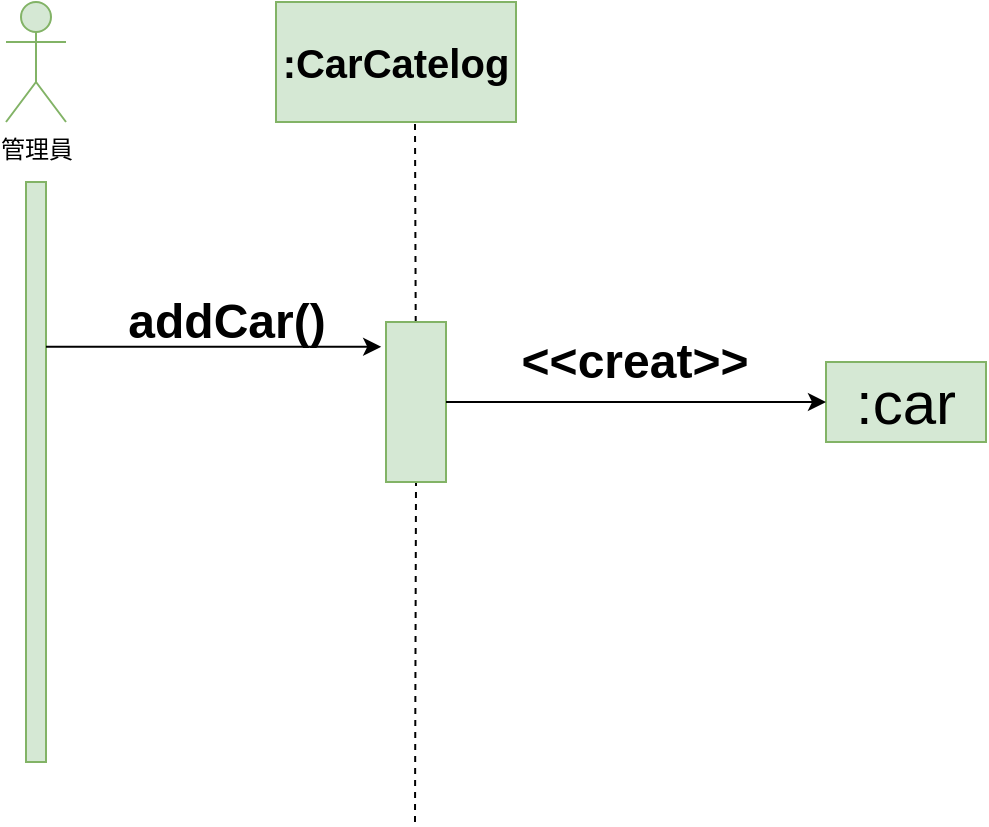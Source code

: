 <?xml version="1.0" encoding="UTF-8"?>
<mxfile version="22.1.11" type="google">
  <diagram name="第 1 页" id="SdBCGy6qiX4zF8PBchx3">
    <mxGraphModel dx="1042" dy="569" grid="1" gridSize="10" guides="1" tooltips="1" connect="1" arrows="1" fold="1" page="1" pageScale="1" pageWidth="827" pageHeight="1169" math="0" shadow="0">
      <root>
        <mxCell id="0" />
        <mxCell id="1" parent="0" />
        <mxCell id="RXuOXOCUmDhPivu8_CJT-1" value=":car" style="rounded=0;whiteSpace=wrap;html=1;fillColor=#d5e8d4;strokeColor=#82b366;fontSize=30;" parent="1" vertex="1">
          <mxGeometry x="510" y="270" width="80" height="40" as="geometry" />
        </mxCell>
        <mxCell id="U6kOpqA4BYuFInqFqMkD-1" value="管理員" style="shape=umlActor;verticalLabelPosition=bottom;verticalAlign=top;html=1;outlineConnect=0;fillColor=#d5e8d4;strokeColor=#82b366;" parent="1" vertex="1">
          <mxGeometry x="100" y="90" width="30" height="60" as="geometry" />
        </mxCell>
        <mxCell id="U6kOpqA4BYuFInqFqMkD-3" value="" style="html=1;points=[[0,0,0,0,5],[0,1,0,0,-5],[1,0,0,0,5],[1,1,0,0,-5]];perimeter=orthogonalPerimeter;outlineConnect=0;targetShapes=umlLifeline;portConstraint=eastwest;newEdgeStyle={&quot;curved&quot;:0,&quot;rounded&quot;:0};fillColor=#d5e8d4;strokeColor=#82b366;" parent="1" vertex="1">
          <mxGeometry x="110" y="180" width="10" height="290" as="geometry" />
        </mxCell>
        <mxCell id="U6kOpqA4BYuFInqFqMkD-9" value=":CarCatelog" style="rounded=0;whiteSpace=wrap;html=1;fillColor=#d5e8d4;strokeColor=#82b366;fontSize=20;fontStyle=1" parent="1" vertex="1">
          <mxGeometry x="235" y="90" width="120" height="60" as="geometry" />
        </mxCell>
        <mxCell id="U6kOpqA4BYuFInqFqMkD-35" value="" style="endArrow=none;dashed=1;html=1;rounded=0;entryX=0.5;entryY=1;entryDx=0;entryDy=0;" parent="1" source="U6kOpqA4BYuFInqFqMkD-34" edge="1">
          <mxGeometry width="50" height="50" relative="1" as="geometry">
            <mxPoint x="304.5" y="500" as="sourcePoint" />
            <mxPoint x="304.5" y="150" as="targetPoint" />
          </mxGeometry>
        </mxCell>
        <mxCell id="U6kOpqA4BYuFInqFqMkD-51" value="" style="endArrow=classic;html=1;rounded=0;entryX=-0.08;entryY=0.155;entryDx=0;entryDy=0;entryPerimeter=0;" parent="1" source="U6kOpqA4BYuFInqFqMkD-3" target="U6kOpqA4BYuFInqFqMkD-34" edge="1">
          <mxGeometry width="50" height="50" relative="1" as="geometry">
            <mxPoint x="390" y="320" as="sourcePoint" />
            <mxPoint x="290" y="270" as="targetPoint" />
          </mxGeometry>
        </mxCell>
        <mxCell id="U6kOpqA4BYuFInqFqMkD-52" value="addCar()" style="text;strokeColor=none;fillColor=none;html=1;fontSize=24;fontStyle=1;verticalAlign=middle;align=center;" parent="1" vertex="1">
          <mxGeometry x="160" y="230" width="100" height="40" as="geometry" />
        </mxCell>
        <mxCell id="14EIq3rW2RqsIj3UD6Gg-1" value="" style="endArrow=none;dashed=1;html=1;rounded=0;entryX=0.5;entryY=1;entryDx=0;entryDy=0;" parent="1" target="U6kOpqA4BYuFInqFqMkD-34" edge="1">
          <mxGeometry width="50" height="50" relative="1" as="geometry">
            <mxPoint x="304.5" y="500" as="sourcePoint" />
            <mxPoint x="304.5" y="150" as="targetPoint" />
          </mxGeometry>
        </mxCell>
        <mxCell id="U6kOpqA4BYuFInqFqMkD-34" value="" style="rounded=0;whiteSpace=wrap;html=1;fillColor=#d5e8d4;strokeColor=#82b366;" parent="1" vertex="1">
          <mxGeometry x="290" y="250" width="30" height="80" as="geometry" />
        </mxCell>
        <mxCell id="14EIq3rW2RqsIj3UD6Gg-2" value="" style="endArrow=classic;html=1;rounded=0;exitX=1;exitY=0.5;exitDx=0;exitDy=0;entryX=0;entryY=0.5;entryDx=0;entryDy=0;" parent="1" source="U6kOpqA4BYuFInqFqMkD-34" target="RXuOXOCUmDhPivu8_CJT-1" edge="1">
          <mxGeometry width="50" height="50" relative="1" as="geometry">
            <mxPoint x="390" y="320" as="sourcePoint" />
            <mxPoint x="440" y="270" as="targetPoint" />
          </mxGeometry>
        </mxCell>
        <mxCell id="14EIq3rW2RqsIj3UD6Gg-3" value="&amp;lt;&amp;lt;creat&amp;gt;&amp;gt;" style="text;strokeColor=none;fillColor=none;html=1;fontSize=24;fontStyle=1;verticalAlign=middle;align=center;" parent="1" vertex="1">
          <mxGeometry x="363.5" y="250" width="100" height="40" as="geometry" />
        </mxCell>
      </root>
    </mxGraphModel>
  </diagram>
</mxfile>
